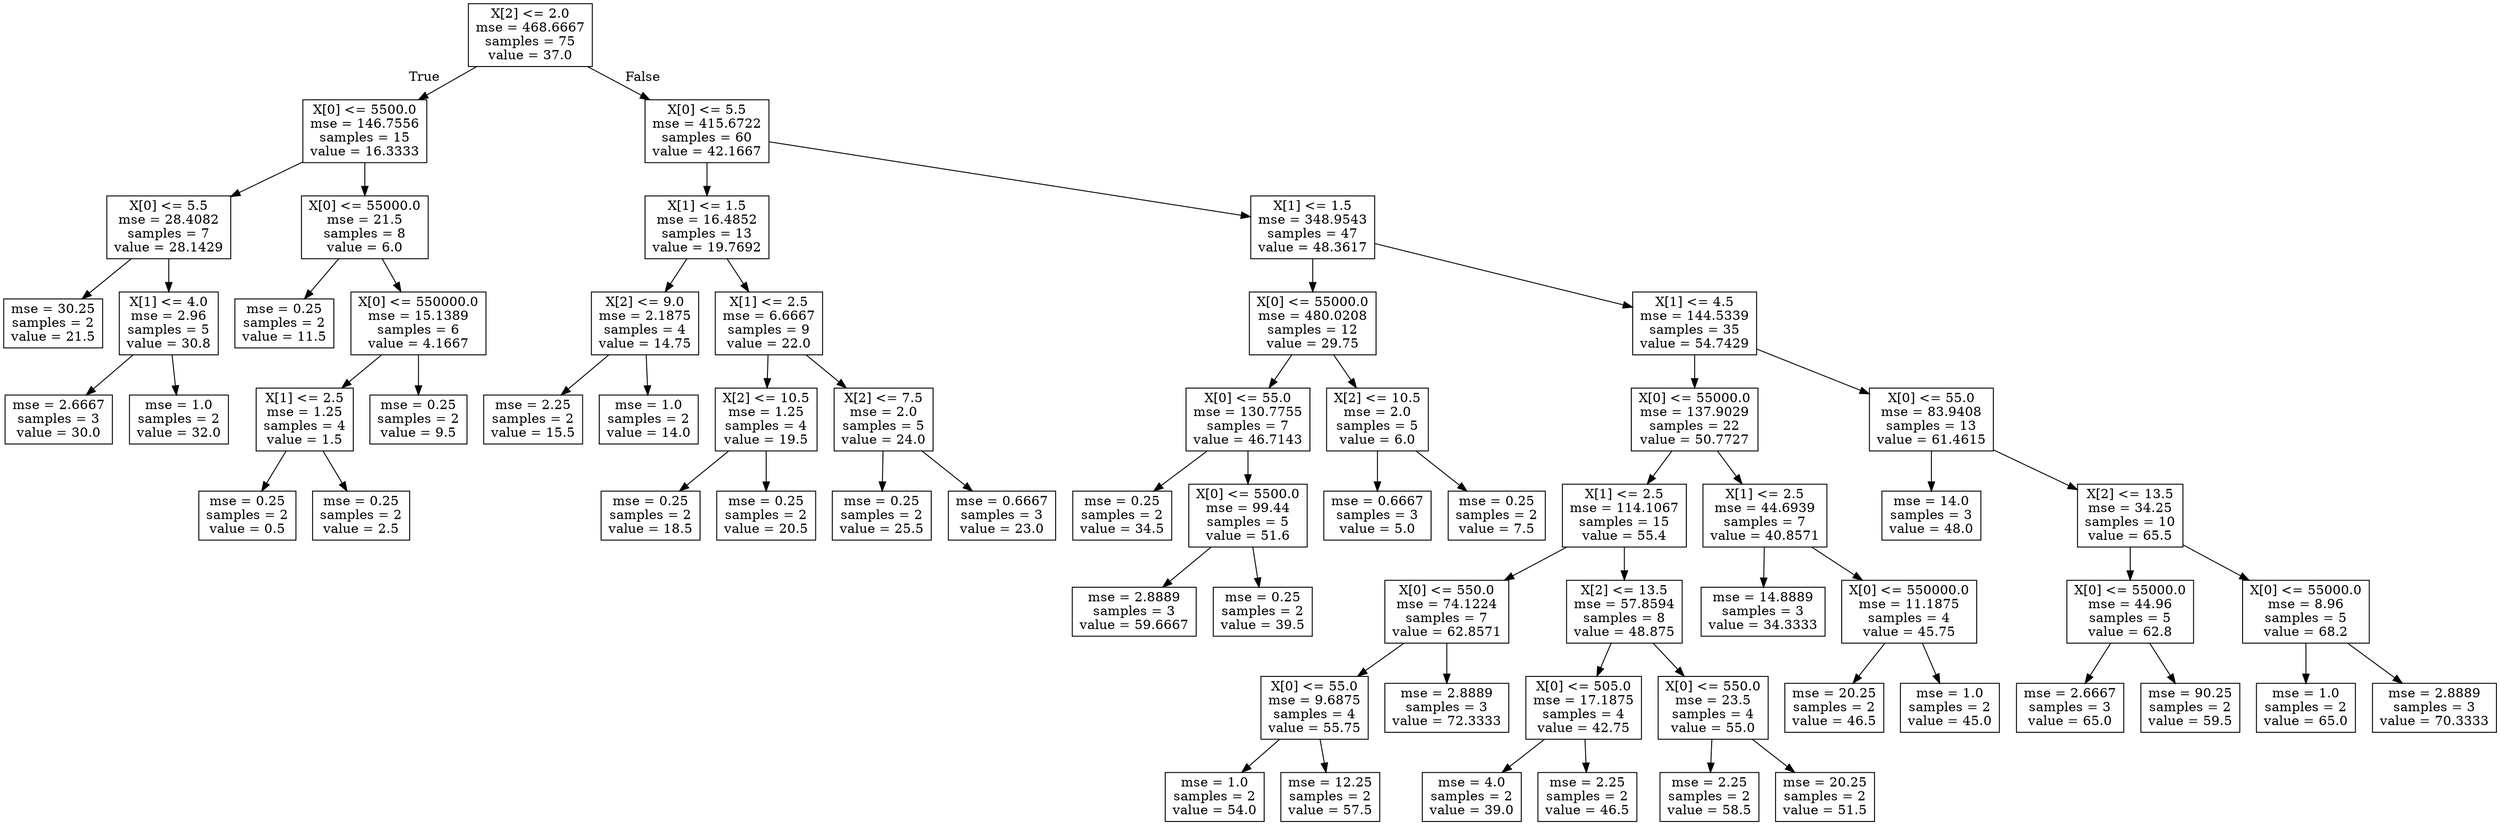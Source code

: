 digraph Tree {
node [shape=box] ;
0 [label="X[2] <= 2.0\nmse = 468.6667\nsamples = 75\nvalue = 37.0"] ;
1 [label="X[0] <= 5500.0\nmse = 146.7556\nsamples = 15\nvalue = 16.3333"] ;
0 -> 1 [labeldistance=2.5, labelangle=45, headlabel="True"] ;
2 [label="X[0] <= 5.5\nmse = 28.4082\nsamples = 7\nvalue = 28.1429"] ;
1 -> 2 ;
3 [label="mse = 30.25\nsamples = 2\nvalue = 21.5"] ;
2 -> 3 ;
4 [label="X[1] <= 4.0\nmse = 2.96\nsamples = 5\nvalue = 30.8"] ;
2 -> 4 ;
5 [label="mse = 2.6667\nsamples = 3\nvalue = 30.0"] ;
4 -> 5 ;
6 [label="mse = 1.0\nsamples = 2\nvalue = 32.0"] ;
4 -> 6 ;
7 [label="X[0] <= 55000.0\nmse = 21.5\nsamples = 8\nvalue = 6.0"] ;
1 -> 7 ;
8 [label="mse = 0.25\nsamples = 2\nvalue = 11.5"] ;
7 -> 8 ;
9 [label="X[0] <= 550000.0\nmse = 15.1389\nsamples = 6\nvalue = 4.1667"] ;
7 -> 9 ;
10 [label="X[1] <= 2.5\nmse = 1.25\nsamples = 4\nvalue = 1.5"] ;
9 -> 10 ;
11 [label="mse = 0.25\nsamples = 2\nvalue = 0.5"] ;
10 -> 11 ;
12 [label="mse = 0.25\nsamples = 2\nvalue = 2.5"] ;
10 -> 12 ;
13 [label="mse = 0.25\nsamples = 2\nvalue = 9.5"] ;
9 -> 13 ;
14 [label="X[0] <= 5.5\nmse = 415.6722\nsamples = 60\nvalue = 42.1667"] ;
0 -> 14 [labeldistance=2.5, labelangle=-45, headlabel="False"] ;
15 [label="X[1] <= 1.5\nmse = 16.4852\nsamples = 13\nvalue = 19.7692"] ;
14 -> 15 ;
16 [label="X[2] <= 9.0\nmse = 2.1875\nsamples = 4\nvalue = 14.75"] ;
15 -> 16 ;
17 [label="mse = 2.25\nsamples = 2\nvalue = 15.5"] ;
16 -> 17 ;
18 [label="mse = 1.0\nsamples = 2\nvalue = 14.0"] ;
16 -> 18 ;
19 [label="X[1] <= 2.5\nmse = 6.6667\nsamples = 9\nvalue = 22.0"] ;
15 -> 19 ;
20 [label="X[2] <= 10.5\nmse = 1.25\nsamples = 4\nvalue = 19.5"] ;
19 -> 20 ;
21 [label="mse = 0.25\nsamples = 2\nvalue = 18.5"] ;
20 -> 21 ;
22 [label="mse = 0.25\nsamples = 2\nvalue = 20.5"] ;
20 -> 22 ;
23 [label="X[2] <= 7.5\nmse = 2.0\nsamples = 5\nvalue = 24.0"] ;
19 -> 23 ;
24 [label="mse = 0.25\nsamples = 2\nvalue = 25.5"] ;
23 -> 24 ;
25 [label="mse = 0.6667\nsamples = 3\nvalue = 23.0"] ;
23 -> 25 ;
26 [label="X[1] <= 1.5\nmse = 348.9543\nsamples = 47\nvalue = 48.3617"] ;
14 -> 26 ;
27 [label="X[0] <= 55000.0\nmse = 480.0208\nsamples = 12\nvalue = 29.75"] ;
26 -> 27 ;
28 [label="X[0] <= 55.0\nmse = 130.7755\nsamples = 7\nvalue = 46.7143"] ;
27 -> 28 ;
29 [label="mse = 0.25\nsamples = 2\nvalue = 34.5"] ;
28 -> 29 ;
30 [label="X[0] <= 5500.0\nmse = 99.44\nsamples = 5\nvalue = 51.6"] ;
28 -> 30 ;
31 [label="mse = 2.8889\nsamples = 3\nvalue = 59.6667"] ;
30 -> 31 ;
32 [label="mse = 0.25\nsamples = 2\nvalue = 39.5"] ;
30 -> 32 ;
33 [label="X[2] <= 10.5\nmse = 2.0\nsamples = 5\nvalue = 6.0"] ;
27 -> 33 ;
34 [label="mse = 0.6667\nsamples = 3\nvalue = 5.0"] ;
33 -> 34 ;
35 [label="mse = 0.25\nsamples = 2\nvalue = 7.5"] ;
33 -> 35 ;
36 [label="X[1] <= 4.5\nmse = 144.5339\nsamples = 35\nvalue = 54.7429"] ;
26 -> 36 ;
37 [label="X[0] <= 55000.0\nmse = 137.9029\nsamples = 22\nvalue = 50.7727"] ;
36 -> 37 ;
38 [label="X[1] <= 2.5\nmse = 114.1067\nsamples = 15\nvalue = 55.4"] ;
37 -> 38 ;
39 [label="X[0] <= 550.0\nmse = 74.1224\nsamples = 7\nvalue = 62.8571"] ;
38 -> 39 ;
40 [label="X[0] <= 55.0\nmse = 9.6875\nsamples = 4\nvalue = 55.75"] ;
39 -> 40 ;
41 [label="mse = 1.0\nsamples = 2\nvalue = 54.0"] ;
40 -> 41 ;
42 [label="mse = 12.25\nsamples = 2\nvalue = 57.5"] ;
40 -> 42 ;
43 [label="mse = 2.8889\nsamples = 3\nvalue = 72.3333"] ;
39 -> 43 ;
44 [label="X[2] <= 13.5\nmse = 57.8594\nsamples = 8\nvalue = 48.875"] ;
38 -> 44 ;
45 [label="X[0] <= 505.0\nmse = 17.1875\nsamples = 4\nvalue = 42.75"] ;
44 -> 45 ;
46 [label="mse = 4.0\nsamples = 2\nvalue = 39.0"] ;
45 -> 46 ;
47 [label="mse = 2.25\nsamples = 2\nvalue = 46.5"] ;
45 -> 47 ;
48 [label="X[0] <= 550.0\nmse = 23.5\nsamples = 4\nvalue = 55.0"] ;
44 -> 48 ;
49 [label="mse = 2.25\nsamples = 2\nvalue = 58.5"] ;
48 -> 49 ;
50 [label="mse = 20.25\nsamples = 2\nvalue = 51.5"] ;
48 -> 50 ;
51 [label="X[1] <= 2.5\nmse = 44.6939\nsamples = 7\nvalue = 40.8571"] ;
37 -> 51 ;
52 [label="mse = 14.8889\nsamples = 3\nvalue = 34.3333"] ;
51 -> 52 ;
53 [label="X[0] <= 550000.0\nmse = 11.1875\nsamples = 4\nvalue = 45.75"] ;
51 -> 53 ;
54 [label="mse = 20.25\nsamples = 2\nvalue = 46.5"] ;
53 -> 54 ;
55 [label="mse = 1.0\nsamples = 2\nvalue = 45.0"] ;
53 -> 55 ;
56 [label="X[0] <= 55.0\nmse = 83.9408\nsamples = 13\nvalue = 61.4615"] ;
36 -> 56 ;
57 [label="mse = 14.0\nsamples = 3\nvalue = 48.0"] ;
56 -> 57 ;
58 [label="X[2] <= 13.5\nmse = 34.25\nsamples = 10\nvalue = 65.5"] ;
56 -> 58 ;
59 [label="X[0] <= 55000.0\nmse = 44.96\nsamples = 5\nvalue = 62.8"] ;
58 -> 59 ;
60 [label="mse = 2.6667\nsamples = 3\nvalue = 65.0"] ;
59 -> 60 ;
61 [label="mse = 90.25\nsamples = 2\nvalue = 59.5"] ;
59 -> 61 ;
62 [label="X[0] <= 55000.0\nmse = 8.96\nsamples = 5\nvalue = 68.2"] ;
58 -> 62 ;
63 [label="mse = 1.0\nsamples = 2\nvalue = 65.0"] ;
62 -> 63 ;
64 [label="mse = 2.8889\nsamples = 3\nvalue = 70.3333"] ;
62 -> 64 ;
}